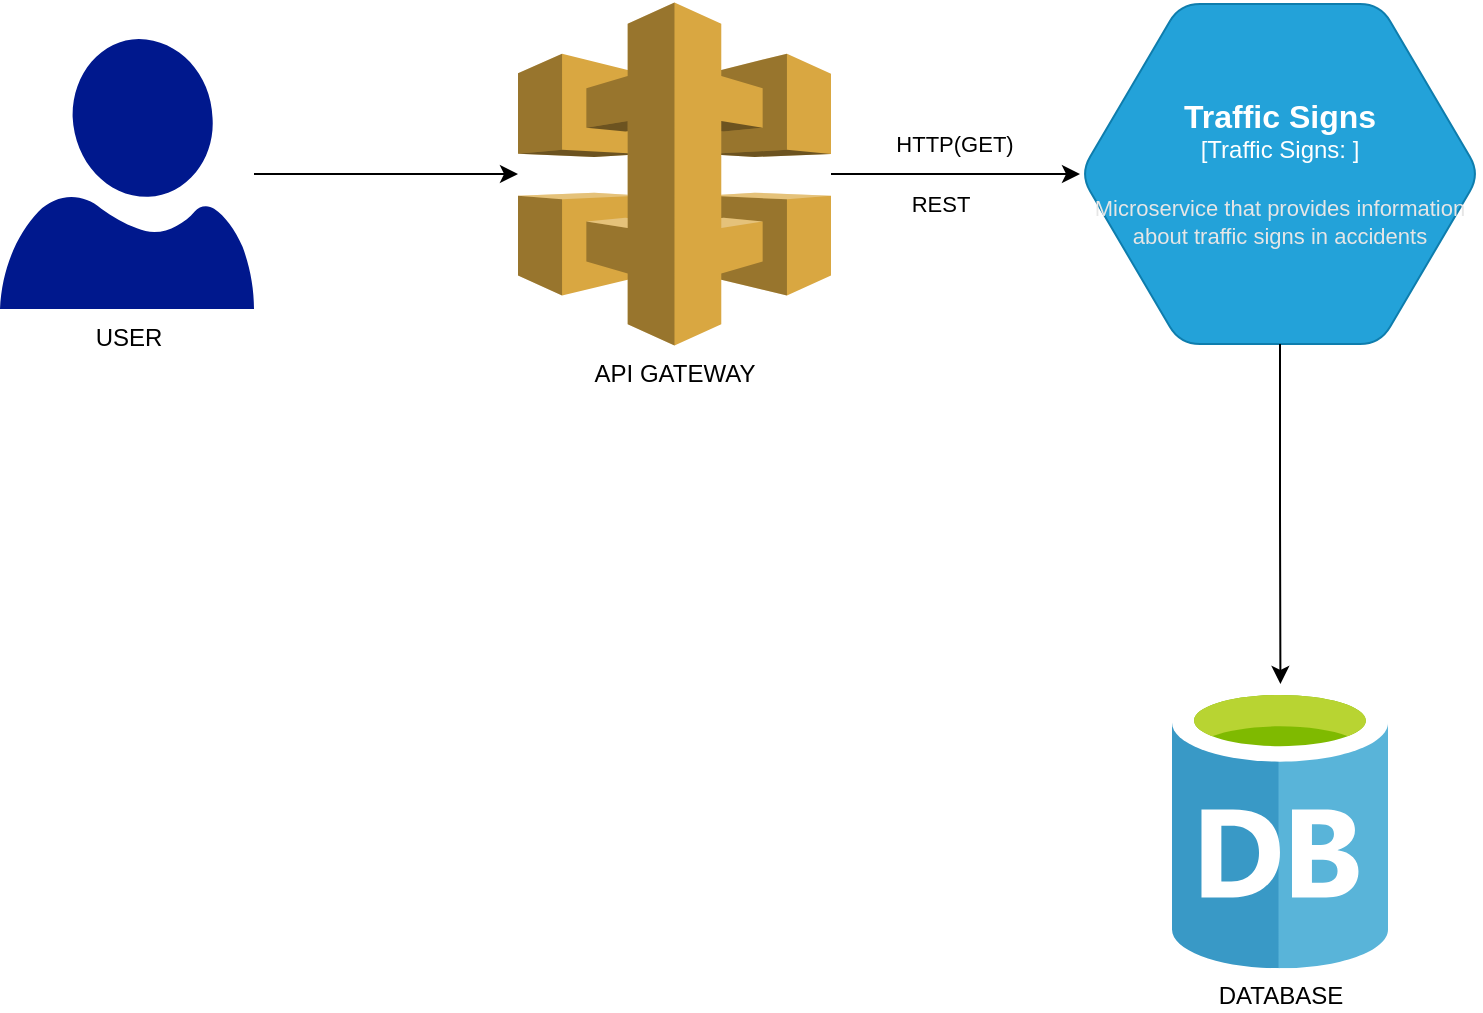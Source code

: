 <mxfile version="24.0.7" type="device">
  <diagram name="Page-1" id="f3JxYNHAle-M9s59gHFQ">
    <mxGraphModel dx="1161" dy="638" grid="1" gridSize="10" guides="1" tooltips="1" connect="1" arrows="1" fold="1" page="1" pageScale="1" pageWidth="850" pageHeight="1100" math="0" shadow="0">
      <root>
        <mxCell id="0" />
        <mxCell id="1" parent="0" />
        <mxCell id="7Y_wxRb8aCwUCXhzikZ--1" value="DATABASE" style="image;sketch=0;aspect=fixed;html=1;points=[];align=center;fontSize=12;image=img/lib/mscae/Database_General.svg;" vertex="1" parent="1">
          <mxGeometry x="596" y="540" width="108" height="142.11" as="geometry" />
        </mxCell>
        <mxCell id="7Y_wxRb8aCwUCXhzikZ--2" value="USER" style="sketch=0;aspect=fixed;pointerEvents=1;shadow=0;dashed=0;html=1;strokeColor=none;labelPosition=center;verticalLabelPosition=bottom;verticalAlign=top;align=center;fillColor=#00188D;shape=mxgraph.azure.user" vertex="1" parent="1">
          <mxGeometry x="10" y="217.44" width="127" height="135.11" as="geometry" />
        </mxCell>
        <mxCell id="7Y_wxRb8aCwUCXhzikZ--3" value="API GATEWAY" style="outlineConnect=0;dashed=0;verticalLabelPosition=bottom;verticalAlign=top;align=center;html=1;shape=mxgraph.aws3.api_gateway;fillColor=#D9A741;gradientColor=none;" vertex="1" parent="1">
          <mxGeometry x="269" y="199.25" width="156.5" height="171.5" as="geometry" />
        </mxCell>
        <object placeholders="1" c4Type="Traffic Signs" c4Container="Traffic Signs" c4Technology="" c4Description="Microservice that provides information about traffic signs in accidents" label="&lt;font style=&quot;font-size: 16px&quot;&gt;&lt;b&gt;%c4Type%&lt;/b&gt;&lt;/font&gt;&lt;div&gt;[%c4Container%:&amp;nbsp;%c4Technology%]&lt;/div&gt;&lt;br&gt;&lt;div&gt;&lt;font style=&quot;font-size: 11px&quot;&gt;&lt;font color=&quot;#E6E6E6&quot;&gt;%c4Description%&lt;/font&gt;&lt;/div&gt;" id="7Y_wxRb8aCwUCXhzikZ--4">
          <mxCell style="shape=hexagon;size=50;perimeter=hexagonPerimeter2;whiteSpace=wrap;html=1;fixedSize=1;rounded=1;labelBackgroundColor=none;fillColor=#23A2D9;fontSize=12;fontColor=#ffffff;align=center;strokeColor=#0E7DAD;metaEdit=1;points=[[0.5,0,0],[1,0.25,0],[1,0.5,0],[1,0.75,0],[0.5,1,0],[0,0.75,0],[0,0.5,0],[0,0.25,0]];resizable=0;" vertex="1" parent="1">
            <mxGeometry x="550" y="200" width="200" height="170" as="geometry" />
          </mxCell>
        </object>
        <mxCell id="7Y_wxRb8aCwUCXhzikZ--5" style="rounded=0;orthogonalLoop=1;jettySize=auto;html=1;exitX=1;exitY=0.5;exitDx=0;exitDy=0;exitPerimeter=0;" edge="1" parent="1" source="7Y_wxRb8aCwUCXhzikZ--2" target="7Y_wxRb8aCwUCXhzikZ--3">
          <mxGeometry relative="1" as="geometry" />
        </mxCell>
        <mxCell id="7Y_wxRb8aCwUCXhzikZ--6" style="edgeStyle=orthogonalEdgeStyle;rounded=0;orthogonalLoop=1;jettySize=auto;html=1;entryX=0;entryY=0.5;entryDx=0;entryDy=0;entryPerimeter=0;" edge="1" parent="1" source="7Y_wxRb8aCwUCXhzikZ--3" target="7Y_wxRb8aCwUCXhzikZ--4">
          <mxGeometry relative="1" as="geometry" />
        </mxCell>
        <mxCell id="7Y_wxRb8aCwUCXhzikZ--7" value="HTTP(GET)" style="edgeLabel;html=1;align=center;verticalAlign=middle;resizable=0;points=[];" vertex="1" connectable="0" parent="7Y_wxRb8aCwUCXhzikZ--6">
          <mxGeometry x="-0.013" y="-3" relative="1" as="geometry">
            <mxPoint y="-18" as="offset" />
          </mxGeometry>
        </mxCell>
        <mxCell id="7Y_wxRb8aCwUCXhzikZ--9" value="REST" style="edgeLabel;html=1;align=center;verticalAlign=middle;resizable=0;points=[];" vertex="1" connectable="0" parent="7Y_wxRb8aCwUCXhzikZ--6">
          <mxGeometry x="0.098" y="-2" relative="1" as="geometry">
            <mxPoint x="-14" y="13" as="offset" />
          </mxGeometry>
        </mxCell>
        <mxCell id="7Y_wxRb8aCwUCXhzikZ--8" style="edgeStyle=orthogonalEdgeStyle;rounded=0;orthogonalLoop=1;jettySize=auto;html=1;exitX=0.5;exitY=1;exitDx=0;exitDy=0;exitPerimeter=0;entryX=0.502;entryY=0;entryDx=0;entryDy=0;entryPerimeter=0;" edge="1" parent="1" source="7Y_wxRb8aCwUCXhzikZ--4" target="7Y_wxRb8aCwUCXhzikZ--1">
          <mxGeometry relative="1" as="geometry" />
        </mxCell>
      </root>
    </mxGraphModel>
  </diagram>
</mxfile>
